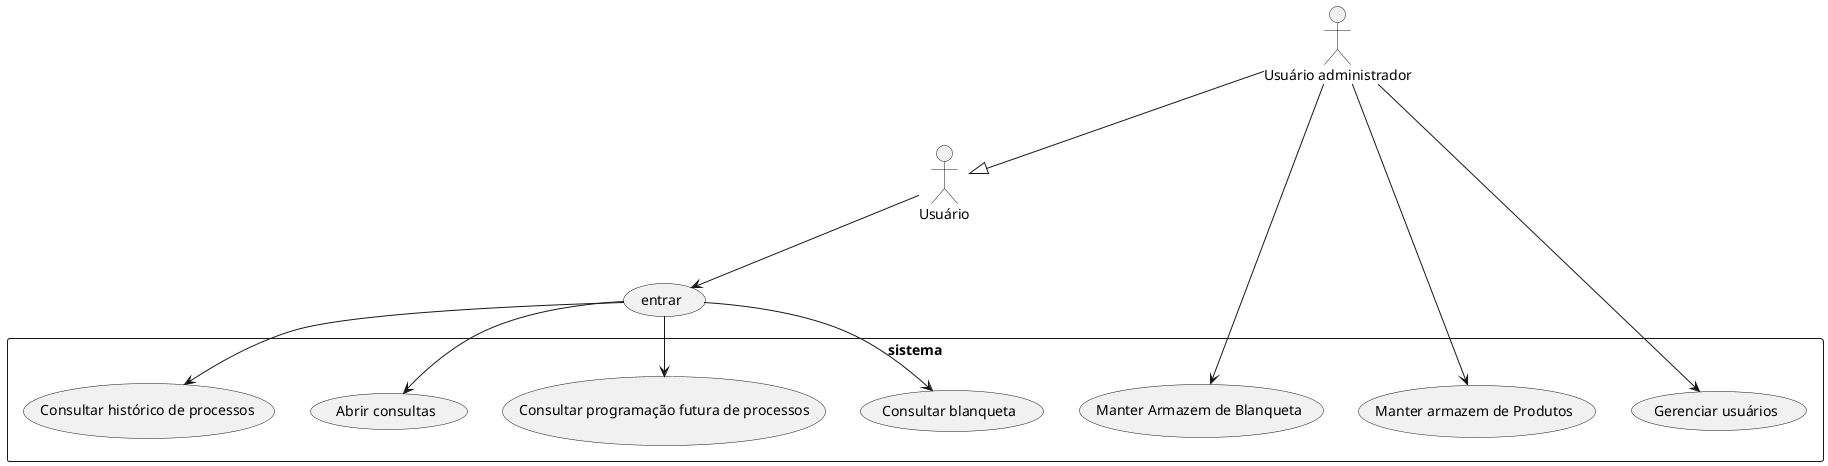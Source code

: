 @startuml
:Usuário:
:Usuário administrador: as admin

usecase (entrar) as UC1
rectangle sistema{
    usecase (Consultar blanqueta) as UC2
    usecase (Manter Armazem de Blanqueta) as UC3
    usecase (Abrir consultas) as UC8
    usecase (Consultar histórico de processos) as UC4
    usecase (Consultar programação futura de processos) as UC7
    usecase (Manter armazem de Produtos) as UC5
    usecase (Gerenciar usuários) as UC6
}

admin --|> Usuário
Usuário --> UC1

UC1 -->UC4 
UC1 -->UC2 
UC1 -->UC7
UC1 -->UC8
admin --> UC3
admin --> UC5
admin --> UC6
@enduml